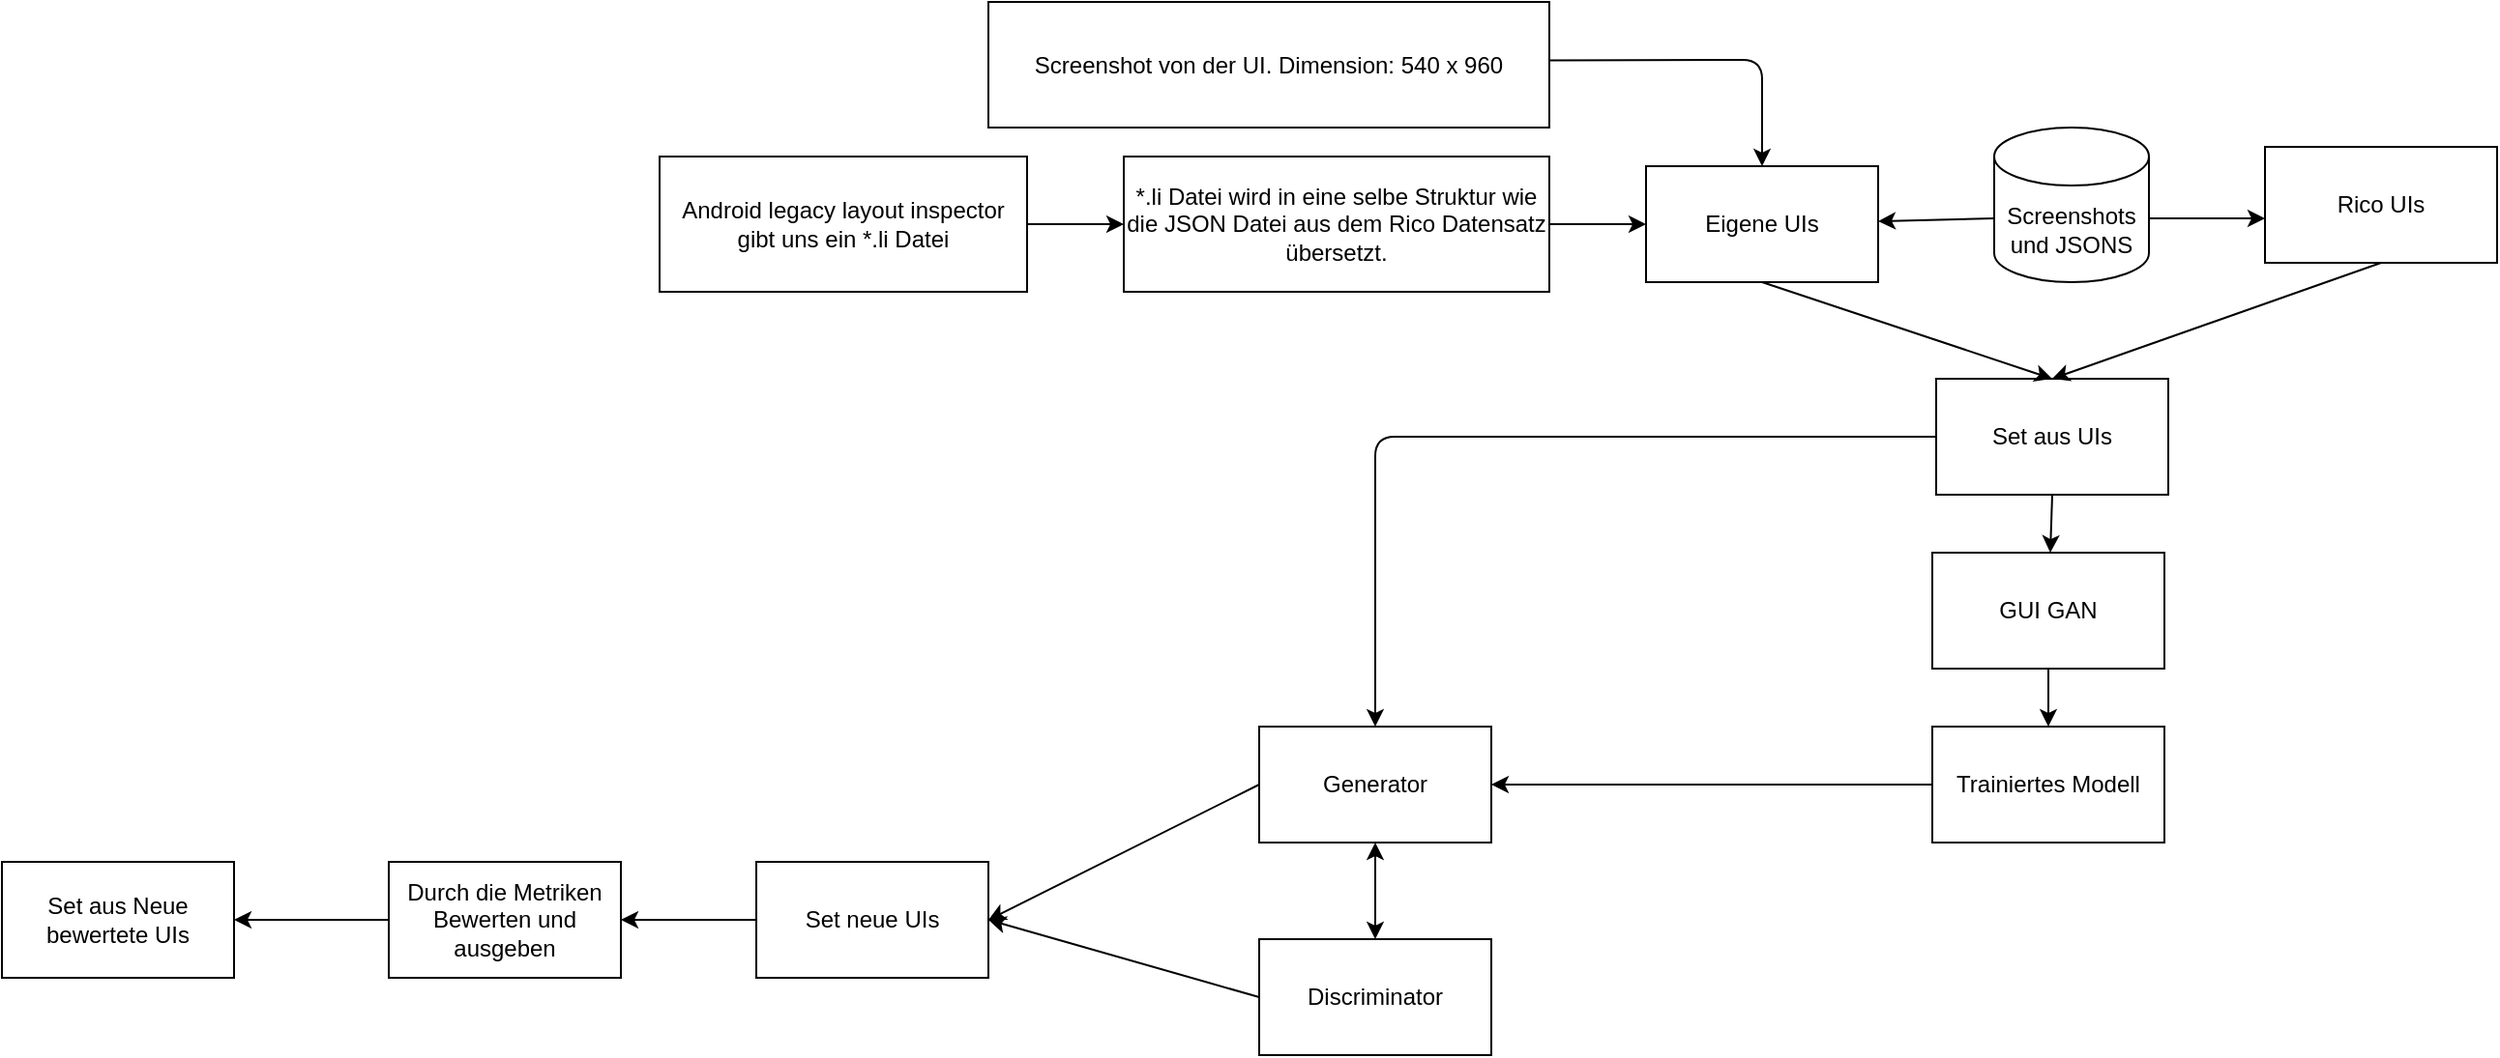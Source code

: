 <mxfile version="14.7.0" type="device"><diagram id="SLkUrHYzelND3RXN5X36" name="Seite-1"><mxGraphModel dx="2249" dy="772" grid="1" gridSize="10" guides="1" tooltips="1" connect="1" arrows="1" fold="1" page="1" pageScale="1" pageWidth="827" pageHeight="1169" math="0" shadow="0"><root><mxCell id="0"/><mxCell id="1" parent="0"/><mxCell id="M7hr2kdDWWCvBsAuemvK-1" value="Set aus UIs" style="rounded=0;whiteSpace=wrap;html=1;" vertex="1" parent="1"><mxGeometry x="290" y="405" width="120" height="60" as="geometry"/></mxCell><mxCell id="M7hr2kdDWWCvBsAuemvK-2" value="Eigene UIs" style="rounded=0;whiteSpace=wrap;html=1;" vertex="1" parent="1"><mxGeometry x="140" y="295" width="120" height="60" as="geometry"/></mxCell><mxCell id="M7hr2kdDWWCvBsAuemvK-3" value="Rico UIs" style="rounded=0;whiteSpace=wrap;html=1;" vertex="1" parent="1"><mxGeometry x="460" y="285" width="120" height="60" as="geometry"/></mxCell><mxCell id="M7hr2kdDWWCvBsAuemvK-4" value="" style="endArrow=classic;html=1;exitX=0.5;exitY=1;exitDx=0;exitDy=0;entryX=0.5;entryY=0;entryDx=0;entryDy=0;" edge="1" parent="1" source="M7hr2kdDWWCvBsAuemvK-2" target="M7hr2kdDWWCvBsAuemvK-1"><mxGeometry width="50" height="50" relative="1" as="geometry"><mxPoint x="530" y="685" as="sourcePoint"/><mxPoint x="580" y="635" as="targetPoint"/></mxGeometry></mxCell><mxCell id="M7hr2kdDWWCvBsAuemvK-5" value="" style="endArrow=classic;html=1;exitX=0.5;exitY=1;exitDx=0;exitDy=0;entryX=0.5;entryY=0;entryDx=0;entryDy=0;" edge="1" parent="1" source="M7hr2kdDWWCvBsAuemvK-3" target="M7hr2kdDWWCvBsAuemvK-1"><mxGeometry width="50" height="50" relative="1" as="geometry"><mxPoint x="530" y="685" as="sourcePoint"/><mxPoint x="580" y="635" as="targetPoint"/></mxGeometry></mxCell><mxCell id="M7hr2kdDWWCvBsAuemvK-6" value="GUI GAN" style="rounded=0;whiteSpace=wrap;html=1;" vertex="1" parent="1"><mxGeometry x="288" y="495" width="120" height="60" as="geometry"/></mxCell><mxCell id="M7hr2kdDWWCvBsAuemvK-7" value="" style="endArrow=classic;html=1;exitX=0.5;exitY=1;exitDx=0;exitDy=0;" edge="1" parent="1" source="M7hr2kdDWWCvBsAuemvK-1" target="M7hr2kdDWWCvBsAuemvK-6"><mxGeometry width="50" height="50" relative="1" as="geometry"><mxPoint x="530" y="685" as="sourcePoint"/><mxPoint x="580" y="635" as="targetPoint"/></mxGeometry></mxCell><mxCell id="M7hr2kdDWWCvBsAuemvK-12" value="Screenshots und JSONS" style="shape=cylinder3;whiteSpace=wrap;html=1;boundedLbl=1;backgroundOutline=1;size=15;" vertex="1" parent="1"><mxGeometry x="320" y="275" width="80" height="80" as="geometry"/></mxCell><mxCell id="M7hr2kdDWWCvBsAuemvK-13" value="" style="endArrow=classic;html=1;exitX=0;exitY=0.588;exitDx=0;exitDy=0;exitPerimeter=0;" edge="1" parent="1" source="M7hr2kdDWWCvBsAuemvK-12" target="M7hr2kdDWWCvBsAuemvK-2"><mxGeometry width="50" height="50" relative="1" as="geometry"><mxPoint x="490" y="365" as="sourcePoint"/><mxPoint x="540" y="315" as="targetPoint"/></mxGeometry></mxCell><mxCell id="M7hr2kdDWWCvBsAuemvK-14" value="" style="endArrow=classic;html=1;exitX=1;exitY=0.588;exitDx=0;exitDy=0;exitPerimeter=0;" edge="1" parent="1" source="M7hr2kdDWWCvBsAuemvK-12"><mxGeometry width="50" height="50" relative="1" as="geometry"><mxPoint x="490" y="365" as="sourcePoint"/><mxPoint x="460" y="322" as="targetPoint"/></mxGeometry></mxCell><mxCell id="M7hr2kdDWWCvBsAuemvK-15" value="Android legacy layout inspector&lt;br&gt;gibt uns ein *.li Datei" style="rounded=0;whiteSpace=wrap;html=1;" vertex="1" parent="1"><mxGeometry x="-370" y="290" width="190" height="70" as="geometry"/></mxCell><mxCell id="M7hr2kdDWWCvBsAuemvK-16" value="*.li Datei wird in eine selbe Struktur wie die JSON Datei aus dem Rico Datensatz übersetzt." style="rounded=0;whiteSpace=wrap;html=1;" vertex="1" parent="1"><mxGeometry x="-130" y="290" width="220" height="70" as="geometry"/></mxCell><mxCell id="M7hr2kdDWWCvBsAuemvK-18" value="" style="endArrow=classic;html=1;exitX=1;exitY=0.5;exitDx=0;exitDy=0;entryX=0;entryY=0.5;entryDx=0;entryDy=0;" edge="1" parent="1" source="M7hr2kdDWWCvBsAuemvK-15" target="M7hr2kdDWWCvBsAuemvK-16"><mxGeometry width="50" height="50" relative="1" as="geometry"><mxPoint x="260" y="330" as="sourcePoint"/><mxPoint x="310" y="280" as="targetPoint"/></mxGeometry></mxCell><mxCell id="M7hr2kdDWWCvBsAuemvK-19" value="" style="endArrow=classic;html=1;exitX=1;exitY=0.5;exitDx=0;exitDy=0;entryX=0;entryY=0.5;entryDx=0;entryDy=0;" edge="1" parent="1" source="M7hr2kdDWWCvBsAuemvK-16" target="M7hr2kdDWWCvBsAuemvK-2"><mxGeometry width="50" height="50" relative="1" as="geometry"><mxPoint x="260" y="330" as="sourcePoint"/><mxPoint x="310" y="280" as="targetPoint"/></mxGeometry></mxCell><mxCell id="M7hr2kdDWWCvBsAuemvK-20" value="Screenshot von der UI. Dimension: 540 x 960" style="rounded=0;whiteSpace=wrap;html=1;" vertex="1" parent="1"><mxGeometry x="-200" y="210" width="290" height="65" as="geometry"/></mxCell><mxCell id="M7hr2kdDWWCvBsAuemvK-21" value="" style="endArrow=classic;html=1;exitX=1;exitY=0.465;exitDx=0;exitDy=0;entryX=0.5;entryY=0;entryDx=0;entryDy=0;exitPerimeter=0;" edge="1" parent="1" source="M7hr2kdDWWCvBsAuemvK-20" target="M7hr2kdDWWCvBsAuemvK-2"><mxGeometry width="50" height="50" relative="1" as="geometry"><mxPoint x="140" y="330" as="sourcePoint"/><mxPoint x="190" y="280" as="targetPoint"/><Array as="points"><mxPoint x="200" y="240"/></Array></mxGeometry></mxCell><mxCell id="M7hr2kdDWWCvBsAuemvK-22" value="Trainiertes Modell" style="rounded=0;whiteSpace=wrap;html=1;" vertex="1" parent="1"><mxGeometry x="288" y="585" width="120" height="60" as="geometry"/></mxCell><mxCell id="M7hr2kdDWWCvBsAuemvK-23" value="" style="endArrow=classic;html=1;exitX=0.5;exitY=1;exitDx=0;exitDy=0;entryX=0.5;entryY=0;entryDx=0;entryDy=0;" edge="1" parent="1" source="M7hr2kdDWWCvBsAuemvK-6" target="M7hr2kdDWWCvBsAuemvK-22"><mxGeometry width="50" height="50" relative="1" as="geometry"><mxPoint x="228" y="475" as="sourcePoint"/><mxPoint x="348" y="615" as="targetPoint"/></mxGeometry></mxCell><mxCell id="M7hr2kdDWWCvBsAuemvK-27" value="Generator" style="rounded=0;whiteSpace=wrap;html=1;" vertex="1" parent="1"><mxGeometry x="-60" y="585" width="120" height="60" as="geometry"/></mxCell><mxCell id="M7hr2kdDWWCvBsAuemvK-31" value="Discriminator" style="rounded=0;whiteSpace=wrap;html=1;" vertex="1" parent="1"><mxGeometry x="-60" y="695" width="120" height="60" as="geometry"/></mxCell><mxCell id="M7hr2kdDWWCvBsAuemvK-32" value="" style="endArrow=classic;html=1;exitX=0;exitY=0.5;exitDx=0;exitDy=0;entryX=1;entryY=0.5;entryDx=0;entryDy=0;" edge="1" parent="1" source="M7hr2kdDWWCvBsAuemvK-27" target="M7hr2kdDWWCvBsAuemvK-33"><mxGeometry width="50" height="50" relative="1" as="geometry"><mxPoint x="-60" y="625" as="sourcePoint"/><mxPoint x="-210" y="655" as="targetPoint"/></mxGeometry></mxCell><mxCell id="M7hr2kdDWWCvBsAuemvK-33" value="Set neue UIs" style="rounded=0;whiteSpace=wrap;html=1;" vertex="1" parent="1"><mxGeometry x="-320" y="655" width="120" height="60" as="geometry"/></mxCell><mxCell id="M7hr2kdDWWCvBsAuemvK-34" value="" style="endArrow=classic;html=1;exitX=0;exitY=0.5;exitDx=0;exitDy=0;entryX=1;entryY=0.5;entryDx=0;entryDy=0;" edge="1" parent="1" source="M7hr2kdDWWCvBsAuemvK-31" target="M7hr2kdDWWCvBsAuemvK-33"><mxGeometry width="50" height="50" relative="1" as="geometry"><mxPoint x="200" y="635" as="sourcePoint"/><mxPoint x="250" y="585" as="targetPoint"/></mxGeometry></mxCell><mxCell id="M7hr2kdDWWCvBsAuemvK-36" value="" style="endArrow=classic;startArrow=classic;html=1;exitX=0.5;exitY=0;exitDx=0;exitDy=0;entryX=0.5;entryY=1;entryDx=0;entryDy=0;" edge="1" parent="1" source="M7hr2kdDWWCvBsAuemvK-31" target="M7hr2kdDWWCvBsAuemvK-27"><mxGeometry width="50" height="50" relative="1" as="geometry"><mxPoint x="70" y="735" as="sourcePoint"/><mxPoint y="655" as="targetPoint"/></mxGeometry></mxCell><mxCell id="M7hr2kdDWWCvBsAuemvK-37" value="" style="endArrow=classic;html=1;exitX=0;exitY=0.5;exitDx=0;exitDy=0;entryX=0.5;entryY=0;entryDx=0;entryDy=0;" edge="1" parent="1" source="M7hr2kdDWWCvBsAuemvK-1" target="M7hr2kdDWWCvBsAuemvK-27"><mxGeometry width="50" height="50" relative="1" as="geometry"><mxPoint x="200" y="580" as="sourcePoint"/><mxPoint y="540" as="targetPoint"/><Array as="points"><mxPoint y="435"/></Array></mxGeometry></mxCell><mxCell id="M7hr2kdDWWCvBsAuemvK-44" value="" style="endArrow=classic;html=1;exitX=0;exitY=0.5;exitDx=0;exitDy=0;entryX=1;entryY=0.5;entryDx=0;entryDy=0;" edge="1" parent="1" source="M7hr2kdDWWCvBsAuemvK-33" target="M7hr2kdDWWCvBsAuemvK-45"><mxGeometry width="50" height="50" relative="1" as="geometry"><mxPoint x="-10" y="645" as="sourcePoint"/><mxPoint x="-430" y="685" as="targetPoint"/></mxGeometry></mxCell><mxCell id="M7hr2kdDWWCvBsAuemvK-45" value="Durch die Metriken Bewerten und ausgeben" style="rounded=0;whiteSpace=wrap;html=1;" vertex="1" parent="1"><mxGeometry x="-510" y="655" width="120" height="60" as="geometry"/></mxCell><mxCell id="M7hr2kdDWWCvBsAuemvK-47" value="" style="endArrow=classic;html=1;exitX=0;exitY=0.5;exitDx=0;exitDy=0;entryX=1;entryY=0.5;entryDx=0;entryDy=0;" edge="1" parent="1" source="M7hr2kdDWWCvBsAuemvK-22" target="M7hr2kdDWWCvBsAuemvK-27"><mxGeometry width="50" height="50" relative="1" as="geometry"><mxPoint x="20" y="590" as="sourcePoint"/><mxPoint x="70" y="540" as="targetPoint"/></mxGeometry></mxCell><mxCell id="M7hr2kdDWWCvBsAuemvK-48" value="" style="endArrow=classic;html=1;exitX=0;exitY=0.5;exitDx=0;exitDy=0;" edge="1" parent="1" source="M7hr2kdDWWCvBsAuemvK-45"><mxGeometry width="50" height="50" relative="1" as="geometry"><mxPoint x="-210" y="520" as="sourcePoint"/><mxPoint x="-590" y="685" as="targetPoint"/></mxGeometry></mxCell><mxCell id="M7hr2kdDWWCvBsAuemvK-49" value="Set aus Neue bewertete UIs" style="rounded=0;whiteSpace=wrap;html=1;" vertex="1" parent="1"><mxGeometry x="-710" y="655" width="120" height="60" as="geometry"/></mxCell></root></mxGraphModel></diagram></mxfile>